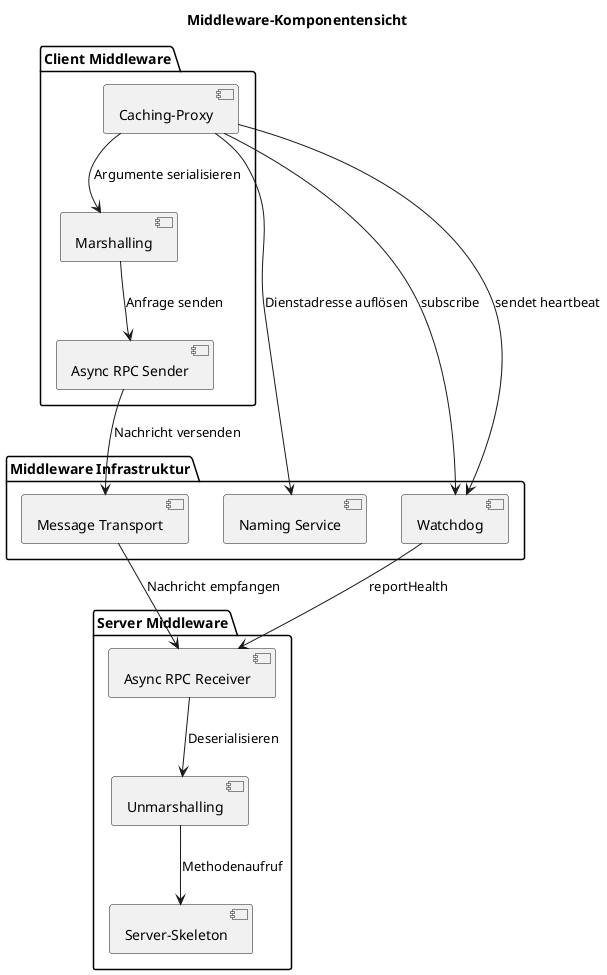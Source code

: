 @startuml
title Middleware-Komponentensicht

top to bottom direction

skinparam defaultTextAlignment center
skinparam node {
    BackgroundColor #fdf6e3
    BorderColor #657b83
    FontSize 11
    FontName "Arial"
}

package "Client Middleware" {
    [Caching-Proxy]
    [Marshalling]
    [Async RPC Sender]
}

package "Middleware Infrastruktur" {
    [Message Transport]
    [Naming Service]
    [Watchdog]
}

package "Server Middleware" {
    [Async RPC Receiver]
    [Unmarshalling]
    [Server-Skeleton]
}

' === Verbindungen (von oben nach unten) ===
[Caching-Proxy] --> [Naming Service] : Dienstadresse auflösen
[Caching-Proxy] --> [Marshalling] : Argumente serialisieren
[Caching-Proxy] --> [Watchdog]: subscribe
[Caching-Proxy] --> [Watchdog]: sendet heartbeat
[Watchdog] --> [Async RPC Receiver]: reportHealth
[Marshalling] --> [Async RPC Sender] : Anfrage senden
[Async RPC Sender] --> [Message Transport] : Nachricht versenden
[Message Transport] --> [Async RPC Receiver] : Nachricht empfangen
[Async RPC Receiver] --> [Unmarshalling] : Deserialisieren
[Unmarshalling] --> [Server-Skeleton] : Methodenaufruf
@enduml